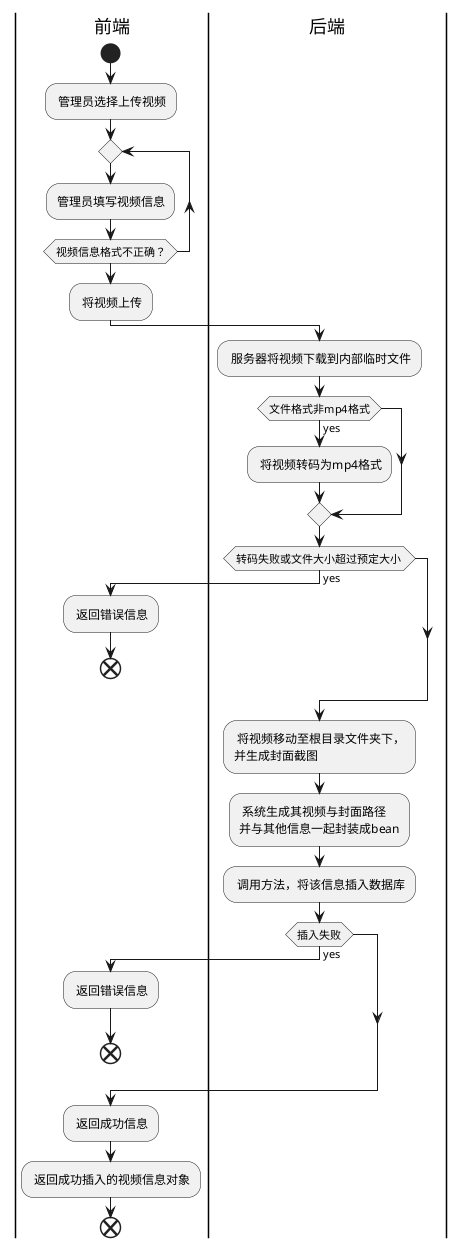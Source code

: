 @startuml
| 前端 |
start
: 管理员选择上传视频;
repeat
:管理员填写视频信息;
repeat while (视频信息格式不正确？)
: 将视频上传;
| 后端 |
: 服务器将视频下载到内部临时文件;
if (文件格式非mp4格式) then (yes)
    : 将视频转码为mp4格式;
endif
if(转码失败或文件大小超过预定大小 )then(yes)
    | 前端 |
    : 返回错误信息;
    end
endif
| 后端 |
: 将视频移动至根目录文件夹下，\n并生成封面截图;
: 系统生成其视频与封面路径\n并与其他信息一起封装成bean;
: 调用方法，将该信息插入数据库;
if (插入失败) then (yes)
    | 前端 |
    : 返回错误信息;
    end
endif
| 前端 |
: 返回成功信息;
: 返回成功插入的视频信息对象;
end
@enduml